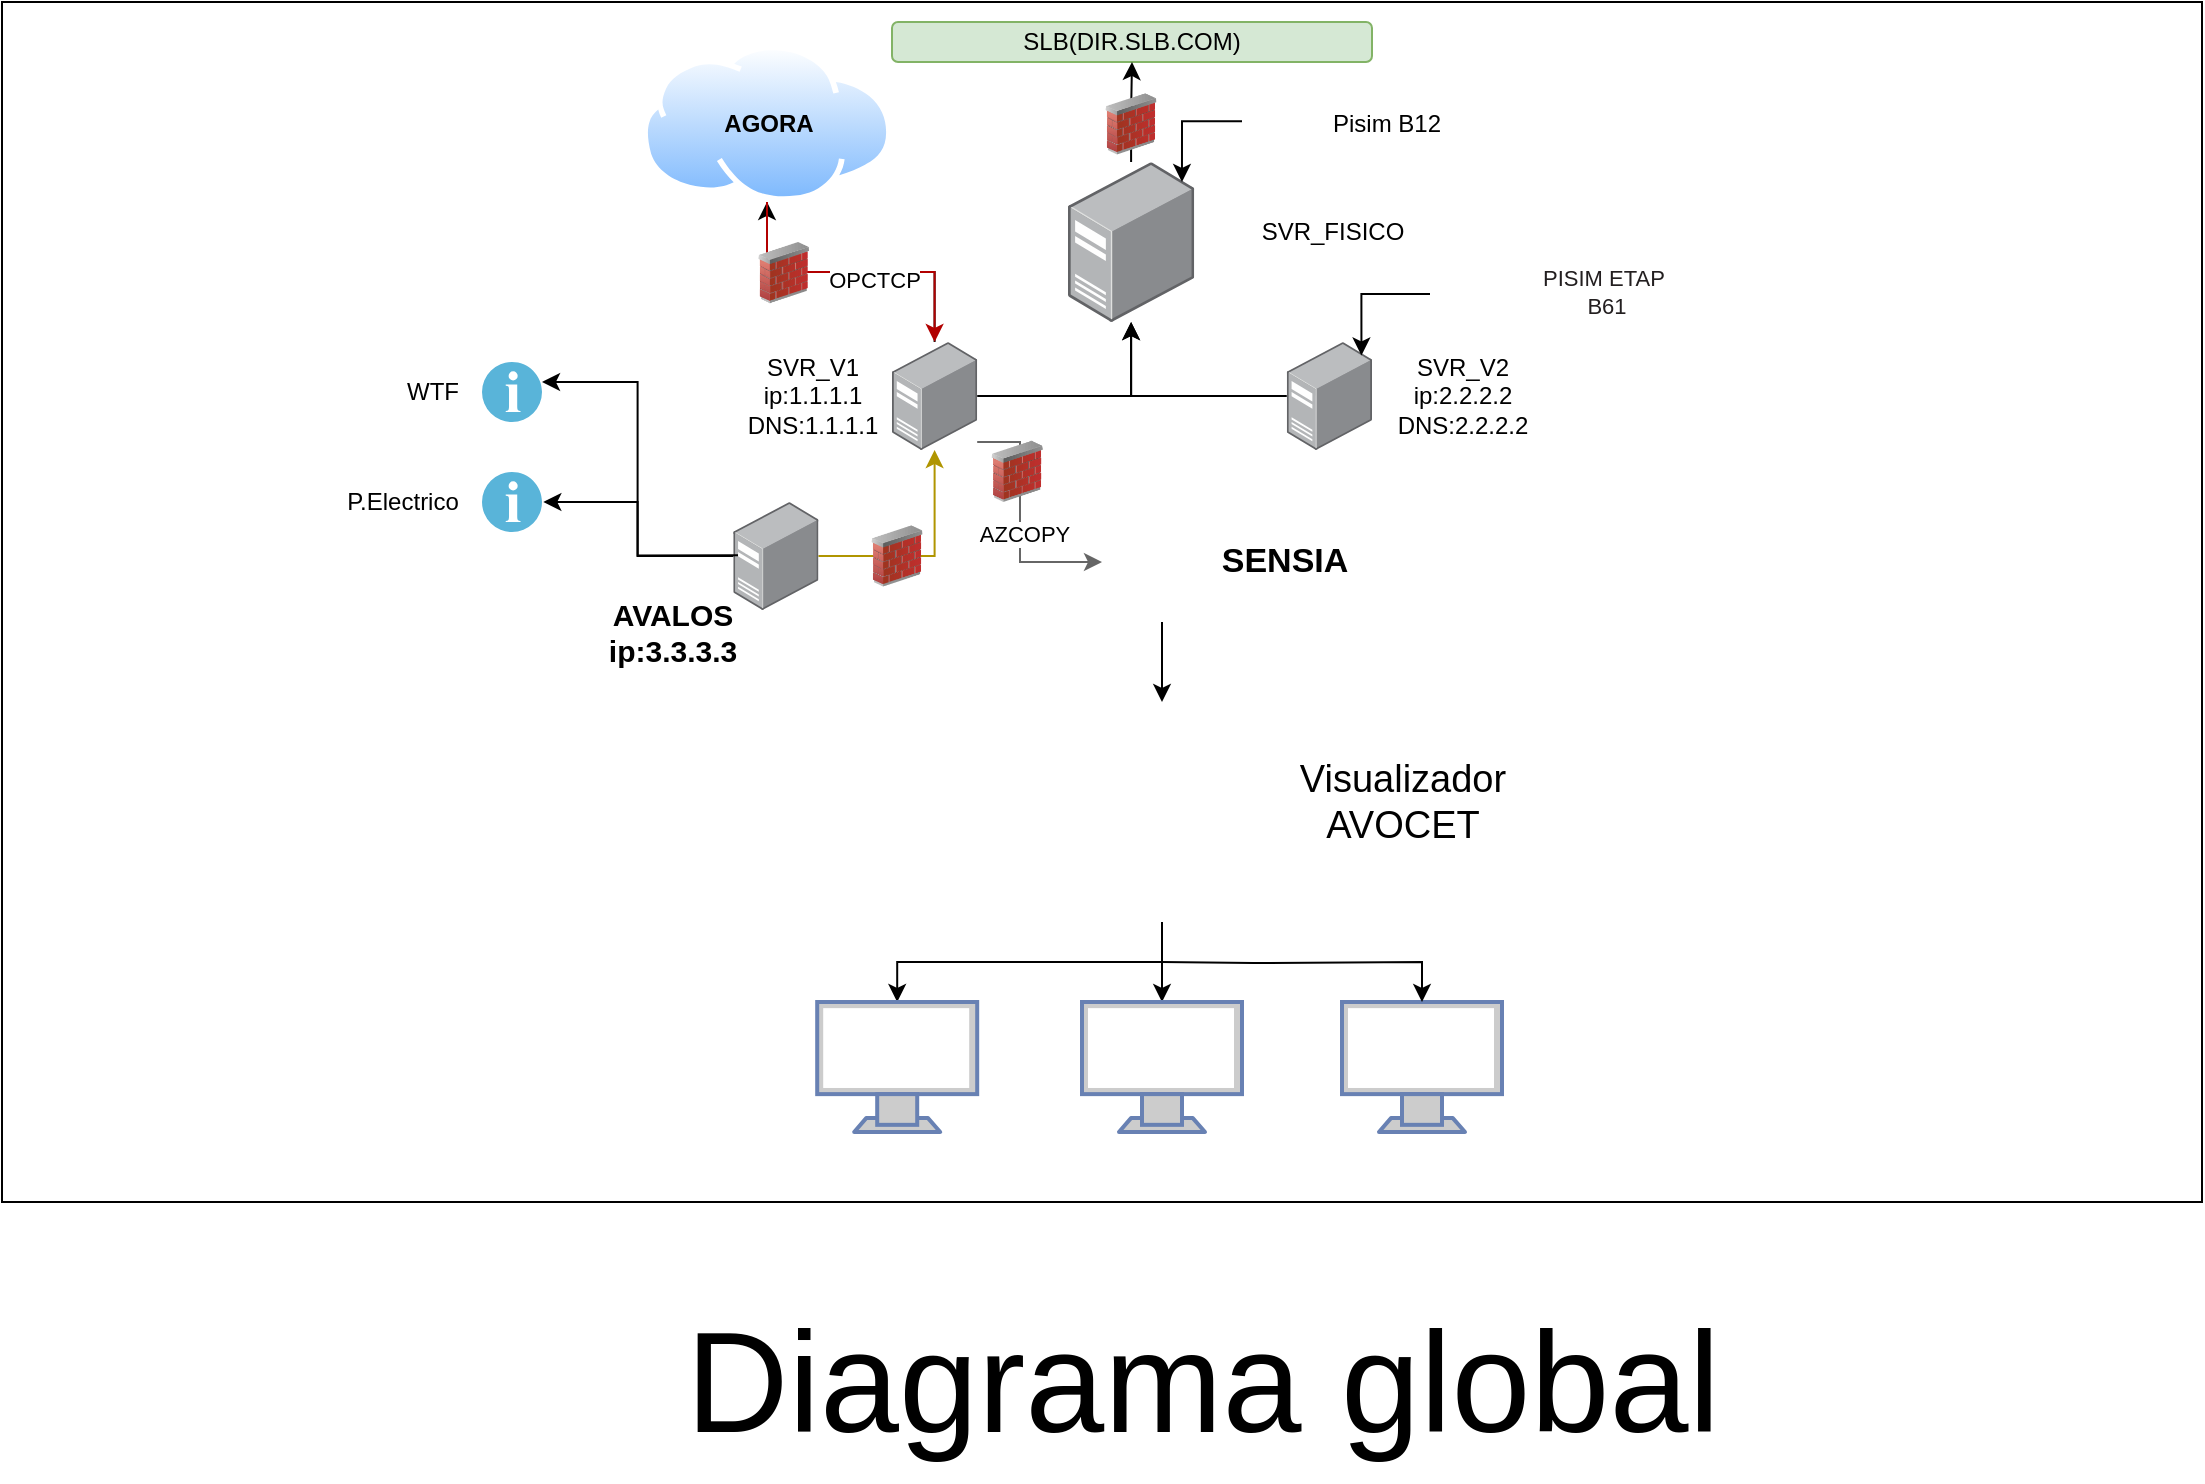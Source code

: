 <mxfile version="26.0.5">
  <diagram name="Page-1" id="am8pxdbbcNvz-yb-qvFi">
    <mxGraphModel dx="786" dy="457" grid="1" gridSize="10" guides="1" tooltips="1" connect="1" arrows="1" fold="1" page="1" pageScale="1" pageWidth="2339" pageHeight="3300" math="0" shadow="0">
      <root>
        <mxCell id="0" />
        <mxCell id="1" parent="0" />
        <mxCell id="OW2uP8YpIRxtxsNKAFUY-72" value="" style="whiteSpace=wrap;html=1;" vertex="1" parent="1">
          <mxGeometry x="20" y="10" width="1100" height="600" as="geometry" />
        </mxCell>
        <mxCell id="OW2uP8YpIRxtxsNKAFUY-74" value="SLB(DIR.SLB.COM)" style="rounded=1;whiteSpace=wrap;html=1;fillColor=#d5e8d4;strokeColor=#82b366;" vertex="1" parent="1">
          <mxGeometry x="465" y="20" width="240" height="20" as="geometry" />
        </mxCell>
        <mxCell id="OW2uP8YpIRxtxsNKAFUY-75" value="" style="edgeStyle=orthogonalEdgeStyle;rounded=0;orthogonalLoop=1;jettySize=auto;html=1;" edge="1" parent="1" source="OW2uP8YpIRxtxsNKAFUY-76" target="OW2uP8YpIRxtxsNKAFUY-74">
          <mxGeometry relative="1" as="geometry" />
        </mxCell>
        <mxCell id="OW2uP8YpIRxtxsNKAFUY-76" value="" style="image;points=[];aspect=fixed;html=1;align=center;shadow=0;dashed=0;image=img/lib/allied_telesis/computer_and_terminals/Server_Desktop.svg;" vertex="1" parent="1">
          <mxGeometry x="553" y="90" width="63.11" height="80" as="geometry" />
        </mxCell>
        <mxCell id="OW2uP8YpIRxtxsNKAFUY-77" value="SVR_FISICO" style="text;html=1;align=center;verticalAlign=middle;resizable=0;points=[];autosize=1;strokeColor=none;fillColor=none;" vertex="1" parent="1">
          <mxGeometry x="640" y="110" width="90" height="30" as="geometry" />
        </mxCell>
        <mxCell id="OW2uP8YpIRxtxsNKAFUY-78" value="" style="edgeStyle=orthogonalEdgeStyle;rounded=0;orthogonalLoop=1;jettySize=auto;html=1;" edge="1" parent="1" source="OW2uP8YpIRxtxsNKAFUY-79" target="OW2uP8YpIRxtxsNKAFUY-76">
          <mxGeometry relative="1" as="geometry" />
        </mxCell>
        <mxCell id="OW2uP8YpIRxtxsNKAFUY-79" value="" style="image;points=[];aspect=fixed;html=1;align=center;shadow=0;dashed=0;image=img/lib/allied_telesis/computer_and_terminals/Server_Desktop.svg;" vertex="1" parent="1">
          <mxGeometry x="662.4" y="180" width="42.6" height="54" as="geometry" />
        </mxCell>
        <mxCell id="OW2uP8YpIRxtxsNKAFUY-80" value="" style="edgeStyle=orthogonalEdgeStyle;rounded=0;orthogonalLoop=1;jettySize=auto;html=1;" edge="1" parent="1" source="OW2uP8YpIRxtxsNKAFUY-84" target="OW2uP8YpIRxtxsNKAFUY-76">
          <mxGeometry relative="1" as="geometry" />
        </mxCell>
        <mxCell id="OW2uP8YpIRxtxsNKAFUY-81" style="edgeStyle=orthogonalEdgeStyle;rounded=0;orthogonalLoop=1;jettySize=auto;html=1;entryX=0;entryY=0.5;entryDx=0;entryDy=0;fillColor=#f5f5f5;gradientColor=#b3b3b3;strokeColor=#666666;" edge="1" parent="1" source="OW2uP8YpIRxtxsNKAFUY-84" target="OW2uP8YpIRxtxsNKAFUY-95">
          <mxGeometry relative="1" as="geometry">
            <Array as="points">
              <mxPoint x="529" y="230" />
              <mxPoint x="529" y="290" />
            </Array>
          </mxGeometry>
        </mxCell>
        <mxCell id="OW2uP8YpIRxtxsNKAFUY-82" value="AZCOPY" style="edgeLabel;html=1;align=center;verticalAlign=middle;resizable=0;points=[];" vertex="1" connectable="0" parent="OW2uP8YpIRxtxsNKAFUY-81">
          <mxGeometry x="0.042" y="2" relative="1" as="geometry">
            <mxPoint y="3" as="offset" />
          </mxGeometry>
        </mxCell>
        <mxCell id="OW2uP8YpIRxtxsNKAFUY-83" style="edgeStyle=orthogonalEdgeStyle;rounded=0;orthogonalLoop=1;jettySize=auto;html=1;entryX=0.5;entryY=1;entryDx=0;entryDy=0;fontColor=light-dark(#f11e1e, #ededed);" edge="1" parent="1" source="OW2uP8YpIRxtxsNKAFUY-84" target="OW2uP8YpIRxtxsNKAFUY-89">
          <mxGeometry relative="1" as="geometry" />
        </mxCell>
        <mxCell id="OW2uP8YpIRxtxsNKAFUY-84" value="" style="image;points=[];aspect=fixed;html=1;align=center;shadow=0;dashed=0;image=img/lib/allied_telesis/computer_and_terminals/Server_Desktop.svg;direction=east;" vertex="1" parent="1">
          <mxGeometry x="465" y="180" width="42.6" height="54" as="geometry" />
        </mxCell>
        <mxCell id="OW2uP8YpIRxtxsNKAFUY-85" value="SVR_V1&lt;div&gt;ip:1.1.1.1&lt;/div&gt;&lt;div&gt;DNS:1.1.1.1&lt;/div&gt;" style="text;html=1;align=center;verticalAlign=middle;resizable=0;points=[];autosize=1;strokeColor=none;fillColor=none;" vertex="1" parent="1">
          <mxGeometry x="380.32" y="177" width="90" height="60" as="geometry" />
        </mxCell>
        <mxCell id="OW2uP8YpIRxtxsNKAFUY-86" value="SVR_V2&lt;div&gt;ip:2.2.2.2&lt;/div&gt;&lt;div&gt;DNS:2.2.2.2&lt;/div&gt;" style="text;html=1;align=center;verticalAlign=middle;resizable=0;points=[];autosize=1;strokeColor=none;fillColor=none;" vertex="1" parent="1">
          <mxGeometry x="705" y="177" width="90" height="60" as="geometry" />
        </mxCell>
        <mxCell id="OW2uP8YpIRxtxsNKAFUY-87" value="" style="edgeStyle=orthogonalEdgeStyle;rounded=0;orthogonalLoop=1;jettySize=auto;html=1;fillColor=#e51400;strokeColor=#B20000;" edge="1" parent="1" source="OW2uP8YpIRxtxsNKAFUY-89" target="OW2uP8YpIRxtxsNKAFUY-84">
          <mxGeometry relative="1" as="geometry" />
        </mxCell>
        <mxCell id="OW2uP8YpIRxtxsNKAFUY-88" value="OPCTCP" style="edgeLabel;html=1;align=center;verticalAlign=middle;resizable=0;points=[];" vertex="1" connectable="0" parent="OW2uP8YpIRxtxsNKAFUY-87">
          <mxGeometry x="0.145" y="-4" relative="1" as="geometry">
            <mxPoint as="offset" />
          </mxGeometry>
        </mxCell>
        <mxCell id="OW2uP8YpIRxtxsNKAFUY-89" value="&lt;div&gt;&lt;br&gt;&lt;/div&gt;" style="image;aspect=fixed;perimeter=ellipsePerimeter;html=1;align=center;shadow=0;dashed=0;spacingTop=3;image=img/lib/active_directory/internet_cloud.svg;" vertex="1" parent="1">
          <mxGeometry x="340" y="31.25" width="125" height="78.75" as="geometry" />
        </mxCell>
        <mxCell id="OW2uP8YpIRxtxsNKAFUY-90" value="&lt;b&gt;AGORA&lt;/b&gt;" style="text;html=1;align=center;verticalAlign=middle;resizable=0;points=[];autosize=1;strokeColor=none;fillColor=none;" vertex="1" parent="1">
          <mxGeometry x="367.5" y="55.63" width="70" height="30" as="geometry" />
        </mxCell>
        <mxCell id="OW2uP8YpIRxtxsNKAFUY-91" style="edgeStyle=orthogonalEdgeStyle;rounded=0;orthogonalLoop=1;jettySize=auto;html=1;fillColor=#e3c800;strokeColor=#B09500;" edge="1" parent="1" source="OW2uP8YpIRxtxsNKAFUY-92" target="OW2uP8YpIRxtxsNKAFUY-84">
          <mxGeometry relative="1" as="geometry" />
        </mxCell>
        <mxCell id="OW2uP8YpIRxtxsNKAFUY-92" value="" style="image;points=[];aspect=fixed;html=1;align=center;shadow=0;dashed=0;image=img/lib/allied_telesis/computer_and_terminals/Server_Desktop.svg;direction=east;" vertex="1" parent="1">
          <mxGeometry x="385.63" y="260" width="42.6" height="54" as="geometry" />
        </mxCell>
        <mxCell id="OW2uP8YpIRxtxsNKAFUY-93" value="AVALOS&lt;div&gt;ip:3.3.3.3&lt;/div&gt;" style="text;html=1;align=center;verticalAlign=middle;resizable=0;points=[];autosize=1;strokeColor=none;fillColor=none;fontSize=15;fontStyle=1" vertex="1" parent="1">
          <mxGeometry x="310" y="300" width="90" height="50" as="geometry" />
        </mxCell>
        <mxCell id="OW2uP8YpIRxtxsNKAFUY-94" value="" style="edgeStyle=orthogonalEdgeStyle;rounded=0;orthogonalLoop=1;jettySize=auto;html=1;" edge="1" parent="1" source="OW2uP8YpIRxtxsNKAFUY-95" target="OW2uP8YpIRxtxsNKAFUY-98">
          <mxGeometry relative="1" as="geometry" />
        </mxCell>
        <mxCell id="OW2uP8YpIRxtxsNKAFUY-95" value="" style="shape=image;html=1;verticalAlign=top;verticalLabelPosition=bottom;labelBackgroundColor=#ffffff;imageAspect=0;aspect=fixed;image=https://cdn2.iconfinder.com/data/icons/whcompare-isometric-web-hosting-servers/50/database-128.png" vertex="1" parent="1">
          <mxGeometry x="570" y="260" width="60" height="60" as="geometry" />
        </mxCell>
        <mxCell id="OW2uP8YpIRxtxsNKAFUY-96" value="" style="edgeStyle=orthogonalEdgeStyle;rounded=0;orthogonalLoop=1;jettySize=auto;html=1;" edge="1" parent="1" source="OW2uP8YpIRxtxsNKAFUY-98" target="OW2uP8YpIRxtxsNKAFUY-101">
          <mxGeometry relative="1" as="geometry" />
        </mxCell>
        <mxCell id="OW2uP8YpIRxtxsNKAFUY-97" style="edgeStyle=orthogonalEdgeStyle;rounded=0;orthogonalLoop=1;jettySize=auto;html=1;exitX=0.5;exitY=1;exitDx=0;exitDy=0;" edge="1" parent="1" source="OW2uP8YpIRxtxsNKAFUY-98" target="OW2uP8YpIRxtxsNKAFUY-100">
          <mxGeometry relative="1" as="geometry" />
        </mxCell>
        <mxCell id="OW2uP8YpIRxtxsNKAFUY-98" value="" style="shape=image;html=1;verticalAlign=top;verticalLabelPosition=bottom;labelBackgroundColor=#ffffff;imageAspect=0;aspect=fixed;image=https://cdn4.iconfinder.com/data/icons/48-bubbles/48/24.TV-128.png;dashed=1;" vertex="1" parent="1">
          <mxGeometry x="545" y="360" width="110" height="110" as="geometry" />
        </mxCell>
        <mxCell id="OW2uP8YpIRxtxsNKAFUY-99" value="&lt;font style=&quot;font-size: 19px;&quot;&gt;Visualizador&lt;br&gt;AVOCET&lt;/font&gt;" style="text;html=1;align=center;verticalAlign=middle;resizable=0;points=[];autosize=1;strokeColor=none;fillColor=none;" vertex="1" parent="1">
          <mxGeometry x="655" y="380" width="130" height="60" as="geometry" />
        </mxCell>
        <mxCell id="OW2uP8YpIRxtxsNKAFUY-100" value="" style="fontColor=#0066CC;verticalAlign=top;verticalLabelPosition=bottom;labelPosition=center;align=center;html=1;outlineConnect=0;fillColor=#CCCCCC;strokeColor=#6881B3;gradientColor=none;gradientDirection=north;strokeWidth=2;shape=mxgraph.networks.monitor;" vertex="1" parent="1">
          <mxGeometry x="427.6" y="510" width="80" height="65" as="geometry" />
        </mxCell>
        <mxCell id="OW2uP8YpIRxtxsNKAFUY-101" value="" style="fontColor=#0066CC;verticalAlign=top;verticalLabelPosition=bottom;labelPosition=center;align=center;html=1;outlineConnect=0;fillColor=#CCCCCC;strokeColor=#6881B3;gradientColor=none;gradientDirection=north;strokeWidth=2;shape=mxgraph.networks.monitor;" vertex="1" parent="1">
          <mxGeometry x="560" y="510" width="80" height="65" as="geometry" />
        </mxCell>
        <mxCell id="OW2uP8YpIRxtxsNKAFUY-102" value="" style="fontColor=#0066CC;verticalAlign=top;verticalLabelPosition=bottom;labelPosition=center;align=center;html=1;outlineConnect=0;fillColor=#CCCCCC;strokeColor=#6881B3;gradientColor=none;gradientDirection=north;strokeWidth=2;shape=mxgraph.networks.monitor;" vertex="1" parent="1">
          <mxGeometry x="690" y="510" width="80" height="65" as="geometry" />
        </mxCell>
        <mxCell id="OW2uP8YpIRxtxsNKAFUY-103" style="edgeStyle=orthogonalEdgeStyle;rounded=0;orthogonalLoop=1;jettySize=auto;html=1;entryX=0.5;entryY=0;entryDx=0;entryDy=0;entryPerimeter=0;" edge="1" parent="1" target="OW2uP8YpIRxtxsNKAFUY-102">
          <mxGeometry relative="1" as="geometry">
            <mxPoint x="600" y="490" as="sourcePoint" />
          </mxGeometry>
        </mxCell>
        <mxCell id="OW2uP8YpIRxtxsNKAFUY-104" value="SENSIA" style="text;html=1;align=center;verticalAlign=middle;resizable=0;points=[];autosize=1;strokeColor=none;fillColor=none;fontSize=17;fontStyle=1" vertex="1" parent="1">
          <mxGeometry x="616.11" y="275" width="90" height="30" as="geometry" />
        </mxCell>
        <mxCell id="OW2uP8YpIRxtxsNKAFUY-105" value="" style="shape=image;html=1;verticalAlign=top;verticalLabelPosition=bottom;labelBackgroundColor=#ffffff;imageAspect=0;aspect=fixed;image=https://cdn4.iconfinder.com/data/icons/PixeloPhilia_2/PNG/license.png" vertex="1" parent="1">
          <mxGeometry x="640" y="53.63" width="32" height="32" as="geometry" />
        </mxCell>
        <mxCell id="OW2uP8YpIRxtxsNKAFUY-106" style="edgeStyle=orthogonalEdgeStyle;rounded=0;orthogonalLoop=1;jettySize=auto;html=1;entryX=0.903;entryY=0.125;entryDx=0;entryDy=0;entryPerimeter=0;" edge="1" parent="1" source="OW2uP8YpIRxtxsNKAFUY-105" target="OW2uP8YpIRxtxsNKAFUY-76">
          <mxGeometry relative="1" as="geometry" />
        </mxCell>
        <mxCell id="OW2uP8YpIRxtxsNKAFUY-107" value="Pisim B12" style="text;html=1;align=center;verticalAlign=middle;resizable=0;points=[];autosize=1;strokeColor=none;fillColor=none;" vertex="1" parent="1">
          <mxGeometry x="672" y="55.63" width="80" height="30" as="geometry" />
        </mxCell>
        <mxCell id="OW2uP8YpIRxtxsNKAFUY-108" value="" style="shape=image;html=1;verticalAlign=top;verticalLabelPosition=bottom;labelBackgroundColor=#ffffff;imageAspect=0;aspect=fixed;image=https://cdn4.iconfinder.com/data/icons/PixeloPhilia_2/PNG/license.png" vertex="1" parent="1">
          <mxGeometry x="734" y="140" width="32" height="32" as="geometry" />
        </mxCell>
        <mxCell id="OW2uP8YpIRxtxsNKAFUY-109" style="edgeStyle=orthogonalEdgeStyle;rounded=0;orthogonalLoop=1;jettySize=auto;html=1;entryX=0.876;entryY=0.125;entryDx=0;entryDy=0;entryPerimeter=0;" edge="1" parent="1" source="OW2uP8YpIRxtxsNKAFUY-108" target="OW2uP8YpIRxtxsNKAFUY-79">
          <mxGeometry relative="1" as="geometry" />
        </mxCell>
        <mxCell id="OW2uP8YpIRxtxsNKAFUY-110" value="&lt;span lang=&quot;ES-EC&quot; style=&quot;color: rgb(35, 31, 32);&quot;&gt;PISIM ETAP&amp;nbsp;&lt;/span&gt;&lt;div&gt;&lt;span lang=&quot;ES-EC&quot; style=&quot;color: rgb(35, 31, 32);&quot;&gt;B61&lt;/span&gt;&lt;/div&gt;" style="text;html=1;align=center;verticalAlign=middle;resizable=0;points=[];autosize=1;strokeColor=none;fillColor=none;fontSize=11;" vertex="1" parent="1">
          <mxGeometry x="777" y="135" width="90" height="40" as="geometry" />
        </mxCell>
        <mxCell id="OW2uP8YpIRxtxsNKAFUY-111" value="" style="image;sketch=0;aspect=fixed;html=1;points=[];align=center;fontSize=12;image=img/lib/mscae/Info.svg;" vertex="1" parent="1">
          <mxGeometry x="260" y="245" width="30" height="30" as="geometry" />
        </mxCell>
        <mxCell id="OW2uP8YpIRxtxsNKAFUY-112" value="" style="image;sketch=0;aspect=fixed;html=1;points=[];align=center;fontSize=12;image=img/lib/mscae/Info.svg;" vertex="1" parent="1">
          <mxGeometry x="260" y="190" width="30" height="30" as="geometry" />
        </mxCell>
        <mxCell id="OW2uP8YpIRxtxsNKAFUY-113" value="WTF" style="text;html=1;align=center;verticalAlign=middle;resizable=0;points=[];autosize=1;strokeColor=none;fillColor=none;" vertex="1" parent="1">
          <mxGeometry x="210" y="190" width="50" height="30" as="geometry" />
        </mxCell>
        <mxCell id="OW2uP8YpIRxtxsNKAFUY-114" value="P.Electrico" style="text;html=1;align=center;verticalAlign=middle;resizable=0;points=[];autosize=1;strokeColor=none;fillColor=none;" vertex="1" parent="1">
          <mxGeometry x="180" y="245" width="80" height="30" as="geometry" />
        </mxCell>
        <mxCell id="OW2uP8YpIRxtxsNKAFUY-115" style="edgeStyle=orthogonalEdgeStyle;rounded=0;orthogonalLoop=1;jettySize=auto;html=1;entryX=1;entryY=0.333;entryDx=0;entryDy=0;entryPerimeter=0;exitX=0.056;exitY=0.494;exitDx=0;exitDy=0;exitPerimeter=0;" edge="1" parent="1" source="OW2uP8YpIRxtxsNKAFUY-92" target="OW2uP8YpIRxtxsNKAFUY-112">
          <mxGeometry relative="1" as="geometry" />
        </mxCell>
        <mxCell id="OW2uP8YpIRxtxsNKAFUY-116" style="edgeStyle=orthogonalEdgeStyle;rounded=0;orthogonalLoop=1;jettySize=auto;html=1;entryX=1.022;entryY=0.5;entryDx=0;entryDy=0;entryPerimeter=0;" edge="1" parent="1" source="OW2uP8YpIRxtxsNKAFUY-92" target="OW2uP8YpIRxtxsNKAFUY-111">
          <mxGeometry relative="1" as="geometry" />
        </mxCell>
        <mxCell id="OW2uP8YpIRxtxsNKAFUY-117" value="&lt;span style=&quot;font-size: 71px;&quot;&gt;Diagrama global&lt;/span&gt;" style="text;html=1;align=center;verticalAlign=middle;resizable=0;points=[];autosize=1;strokeColor=none;fillColor=none;" vertex="1" parent="1">
          <mxGeometry x="350" y="650" width="540" height="100" as="geometry" />
        </mxCell>
        <mxCell id="OW2uP8YpIRxtxsNKAFUY-123" value="" style="image;html=1;image=img/lib/clip_art/networking/Firewall_02_128x128.png" vertex="1" parent="1">
          <mxGeometry x="567.28" y="55.63" width="34.56" height="30.63" as="geometry" />
        </mxCell>
        <mxCell id="OW2uP8YpIRxtxsNKAFUY-125" value="" style="image;html=1;image=img/lib/clip_art/networking/Firewall_02_128x128.png" vertex="1" parent="1">
          <mxGeometry x="393.67" y="130" width="34.56" height="30.63" as="geometry" />
        </mxCell>
        <mxCell id="OW2uP8YpIRxtxsNKAFUY-126" value="" style="image;html=1;image=img/lib/clip_art/networking/Firewall_02_128x128.png" vertex="1" parent="1">
          <mxGeometry x="510.44" y="229.37" width="34.56" height="30.63" as="geometry" />
        </mxCell>
        <mxCell id="OW2uP8YpIRxtxsNKAFUY-127" value="" style="image;html=1;image=img/lib/clip_art/networking/Firewall_02_128x128.png" vertex="1" parent="1">
          <mxGeometry x="450.32" y="271.68" width="34.56" height="30.63" as="geometry" />
        </mxCell>
      </root>
    </mxGraphModel>
  </diagram>
</mxfile>
